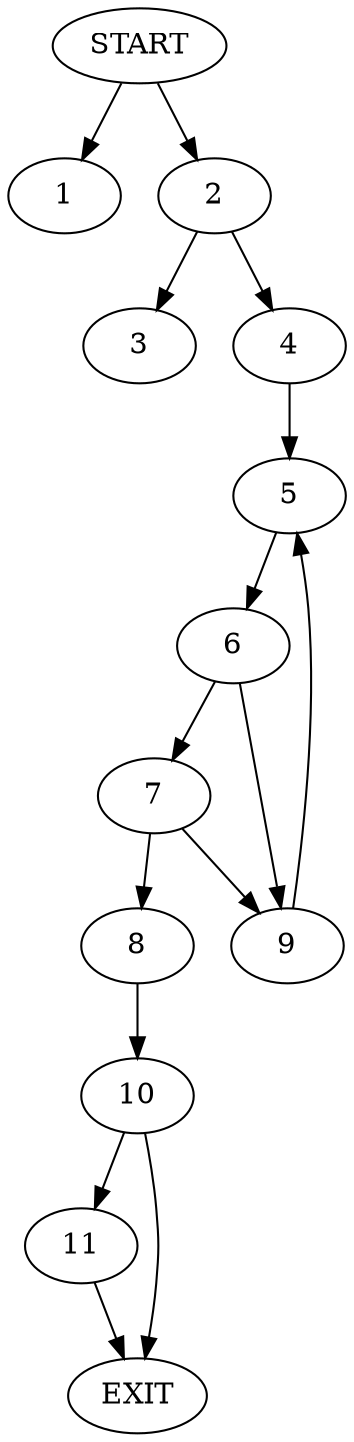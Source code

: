digraph { 
0 [label="START"];
1;
2;
3;
4;
5;
6;
7;
8;
9;
10;
11;
12[label="EXIT"];
0 -> 1;
0 -> 2;
2 -> 3;
2 -> 4;
4 -> 5;
5 -> 6;
6 -> 7;
6 -> 9;
7 -> 8;
7 -> 9;
8 -> 10;
9 -> 5;
10 -> 11;
10 -> 12;
11 -> 12;
}
